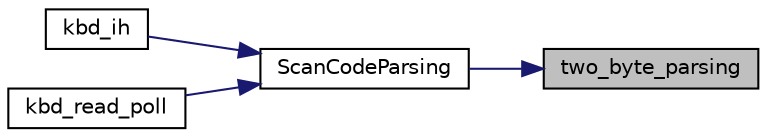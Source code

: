 digraph "two_byte_parsing"
{
 // LATEX_PDF_SIZE
  edge [fontname="Helvetica",fontsize="10",labelfontname="Helvetica",labelfontsize="10"];
  node [fontname="Helvetica",fontsize="10",shape=record];
  rankdir="RL";
  Node1 [label="two_byte_parsing",height=0.2,width=0.4,color="black", fillcolor="grey75", style="filled", fontcolor="black",tooltip="processa o pacote de dados quando estes tem dois bytes."];
  Node1 -> Node2 [dir="back",color="midnightblue",fontsize="10",style="solid",fontname="Helvetica"];
  Node2 [label="ScanCodeParsing",height=0.2,width=0.4,color="black", fillcolor="white", style="filled",URL="$_keyboard_8h.html#acdaa1b1377347872b477e388b68ca5b9",tooltip="realiza o parsing do scancode e atualiza o array bytes e o valor make consoante o resultado."];
  Node2 -> Node3 [dir="back",color="midnightblue",fontsize="10",style="solid",fontname="Helvetica"];
  Node3 [label="kbd_ih",height=0.2,width=0.4,color="black", fillcolor="white", style="filled",URL="$_keyboard_8h.html#a3b35eecf289446fe614818dd6ab6d5bf",tooltip="interrupt handler do teclado."];
  Node2 -> Node4 [dir="back",color="midnightblue",fontsize="10",style="solid",fontname="Helvetica"];
  Node4 [label="kbd_read_poll",height=0.2,width=0.4,color="black", fillcolor="white", style="filled",URL="$_keyboard_8h.html#a66483d10b4c6a6ab6cb32300839aa704",tooltip="le as informacoes do teclado em modo de polling."];
}
